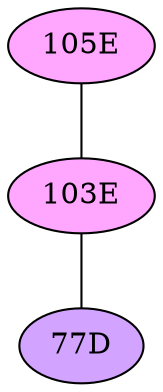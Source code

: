 // The Round Table
graph {
	"105E" [fillcolor="#FFA6FF" style=radial]
	"103E" [fillcolor="#FFA6FF" style=radial]
	"105E" -- "103E" [penwidth=1]
	"103E" [fillcolor="#FFA6FF" style=radial]
	"77D" [fillcolor="#D3A4FF" style=radial]
	"103E" -- "77D" [penwidth=1]
}
